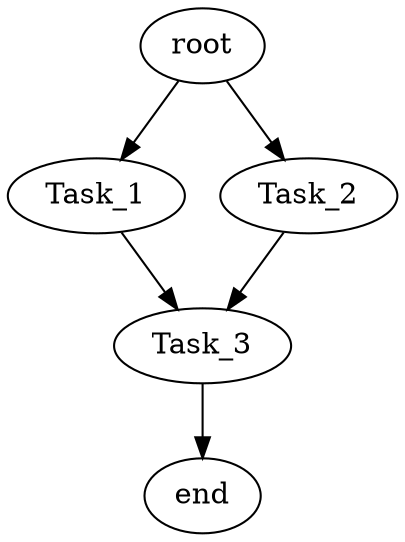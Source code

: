 digraph DataRedistribution {
    root    [size=2]; // Ignored in processing.
    end     [size=2]; // Ignored in processing.

    Task_1  [size=160];
    Task_2  [size=320];
    Task_3  [size=80];

    root -> Task_1  [size=2]; // Edge ignored.
    root -> Task_2  [size=2]; // Edge ignored.
    
    Task_1 -> Task_3  [size=80];
    Task_2 -> Task_3  [size=80];

    Task_3 -> end   [size=2]; // Edge ignored.
}
